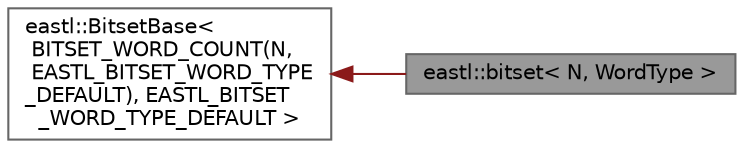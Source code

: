 digraph "eastl::bitset&lt; N, WordType &gt;"
{
 // LATEX_PDF_SIZE
  bgcolor="transparent";
  edge [fontname=Helvetica,fontsize=10,labelfontname=Helvetica,labelfontsize=10];
  node [fontname=Helvetica,fontsize=10,shape=box,height=0.2,width=0.4];
  rankdir="LR";
  Node1 [id="Node000001",label="eastl::bitset\< N, WordType \>",height=0.2,width=0.4,color="gray40", fillcolor="grey60", style="filled", fontcolor="black",tooltip=" "];
  Node2 -> Node1 [id="edge2_Node000001_Node000002",dir="back",color="firebrick4",style="solid",tooltip=" "];
  Node2 [id="Node000002",label="eastl::BitsetBase\<\l BITSET_WORD_COUNT(N,\l EASTL_BITSET_WORD_TYPE\l_DEFAULT), EASTL_BITSET\l_WORD_TYPE_DEFAULT \>",height=0.2,width=0.4,color="gray40", fillcolor="white", style="filled",URL="$structeastl_1_1_bitset_base.html",tooltip=" "];
}
